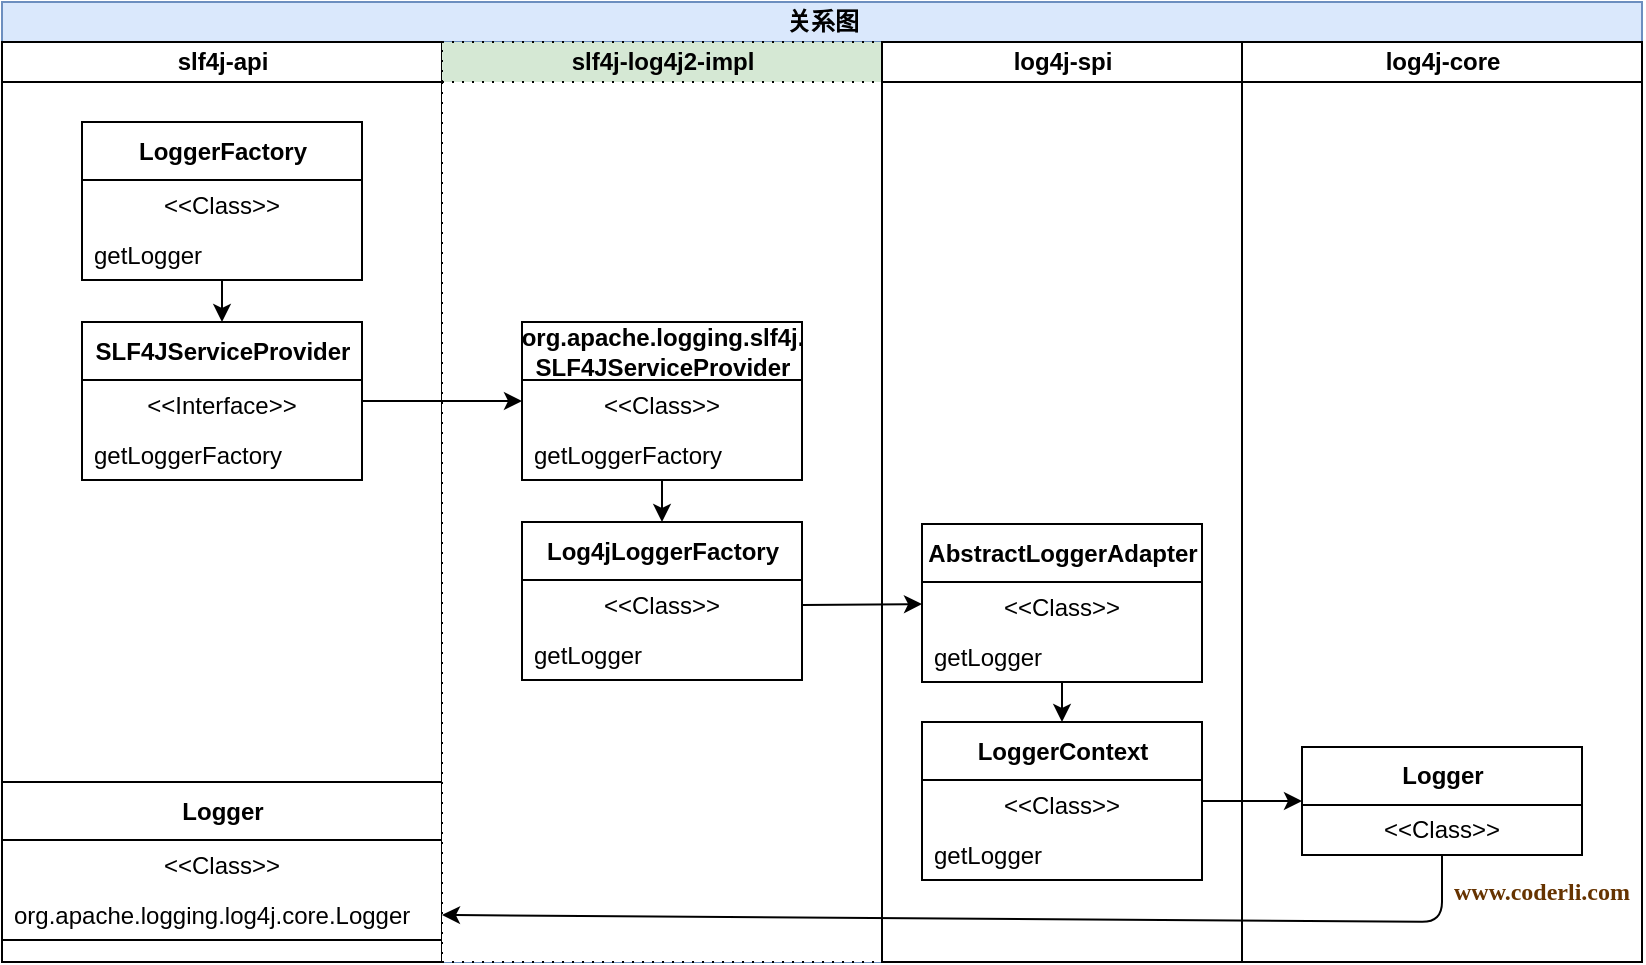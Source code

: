 <mxfile>
    <diagram id="zvHWIH01CZ18jytJxQAs" name="Page-1">
        <mxGraphModel dx="799" dy="415" grid="1" gridSize="10" guides="1" tooltips="1" connect="1" arrows="1" fold="1" page="1" pageScale="1" pageWidth="850" pageHeight="1100" background="#ffffff" math="0" shadow="0">
            <root>
                <mxCell id="0"/>
                <mxCell id="1" parent="0"/>
                <mxCell id="15" value="关系图" style="swimlane;childLayout=stackLayout;resizeParent=1;resizeParentMax=0;startSize=20;html=1;fillColor=#dae8fc;strokeColor=#6c8ebf;" parent="1" vertex="1">
                    <mxGeometry x="15" y="30" width="820.0" height="480" as="geometry"/>
                </mxCell>
                <mxCell id="16" value="slf4j-api" style="swimlane;startSize=20;html=1;" parent="15" vertex="1">
                    <mxGeometry y="20" width="220.0" height="460" as="geometry"/>
                </mxCell>
                <mxCell id="31" value="" style="edgeStyle=none;html=1;" parent="16" source="20" target="28" edge="1">
                    <mxGeometry relative="1" as="geometry"/>
                </mxCell>
                <mxCell id="20" value="LoggerFactory" style="swimlane;fontStyle=1;align=center;verticalAlign=middle;childLayout=stackLayout;horizontal=1;startSize=29;horizontalStack=0;resizeParent=1;resizeParentMax=0;resizeLast=0;collapsible=0;marginBottom=0;html=1;" parent="16" vertex="1">
                    <mxGeometry x="40.0" y="40" width="140" height="79" as="geometry"/>
                </mxCell>
                <mxCell id="21" value="&amp;lt;&amp;lt;Class&amp;gt;&amp;gt;" style="text;html=1;strokeColor=none;fillColor=none;align=center;verticalAlign=middle;spacingLeft=4;spacingRight=4;overflow=hidden;rotatable=0;points=[[0,0.5],[1,0.5]];portConstraint=eastwest;" parent="20" vertex="1">
                    <mxGeometry y="29" width="140" height="25" as="geometry"/>
                </mxCell>
                <mxCell id="22" value="getLogger" style="text;html=1;strokeColor=none;fillColor=none;align=left;verticalAlign=middle;spacingLeft=4;spacingRight=4;overflow=hidden;rotatable=0;points=[[0,0.5],[1,0.5]];portConstraint=eastwest;" parent="20" vertex="1">
                    <mxGeometry y="54" width="140" height="25" as="geometry"/>
                </mxCell>
                <mxCell id="28" value="SLF4JServiceProvider" style="swimlane;fontStyle=1;align=center;verticalAlign=middle;childLayout=stackLayout;horizontal=1;startSize=29;horizontalStack=0;resizeParent=1;resizeParentMax=0;resizeLast=0;collapsible=0;marginBottom=0;html=1;fillColor=rgb(255, 255, 255);" parent="16" vertex="1">
                    <mxGeometry x="40.0" y="140" width="140" height="79" as="geometry"/>
                </mxCell>
                <mxCell id="29" value="&amp;lt;&amp;lt;Interface&amp;gt;&amp;gt;" style="text;html=1;strokeColor=none;fillColor=none;align=center;verticalAlign=middle;spacingLeft=4;spacingRight=4;overflow=hidden;rotatable=0;points=[[0,0.5],[1,0.5]];portConstraint=eastwest;" parent="28" vertex="1">
                    <mxGeometry y="29" width="140" height="25" as="geometry"/>
                </mxCell>
                <mxCell id="30" value="getLoggerFactory" style="text;html=1;strokeColor=none;fillColor=none;align=left;verticalAlign=middle;spacingLeft=4;spacingRight=4;overflow=hidden;rotatable=0;points=[[0,0.5],[1,0.5]];portConstraint=eastwest;" parent="28" vertex="1">
                    <mxGeometry y="54" width="140" height="25" as="geometry"/>
                </mxCell>
                <mxCell id="66" value="Logger" style="swimlane;fontStyle=1;align=center;verticalAlign=middle;childLayout=stackLayout;horizontal=1;startSize=29;horizontalStack=0;resizeParent=1;resizeParentMax=0;resizeLast=0;collapsible=0;marginBottom=0;html=1;fillColor=rgb(255, 255, 255);" parent="16" vertex="1">
                    <mxGeometry x="-4.547e-13" y="370" width="220" height="79" as="geometry"/>
                </mxCell>
                <mxCell id="67" value="&amp;lt;&amp;lt;Class&amp;gt;&amp;gt;" style="text;html=1;strokeColor=none;fillColor=none;align=center;verticalAlign=middle;spacingLeft=4;spacingRight=4;overflow=hidden;rotatable=0;points=[[0,0.5],[1,0.5]];portConstraint=eastwest;" parent="66" vertex="1">
                    <mxGeometry y="29" width="220" height="25" as="geometry"/>
                </mxCell>
                <mxCell id="68" value="org.apache.logging.log4j.core.Logger" style="text;html=1;strokeColor=none;fillColor=none;align=left;verticalAlign=middle;spacingLeft=4;spacingRight=4;overflow=hidden;rotatable=0;points=[[0,0.5],[1,0.5]];portConstraint=eastwest;" parent="66" vertex="1">
                    <mxGeometry y="54" width="220" height="25" as="geometry"/>
                </mxCell>
                <mxCell id="17" value="slf4j-log4j2-impl" style="swimlane;startSize=20;html=1;fillColor=#d5e8d4;strokeColor=default;swimlaneFillColor=default;dashed=1;dashPattern=1 4;glass=0;shadow=0;rounded=0;labelBackgroundColor=none;fillStyle=auto;gradientColor=none;" parent="15" vertex="1">
                    <mxGeometry x="220.0" y="20" width="220" height="460" as="geometry"/>
                </mxCell>
                <mxCell id="46" value="" style="edgeStyle=none;html=1;" parent="17" source="32" target="43" edge="1">
                    <mxGeometry relative="1" as="geometry"/>
                </mxCell>
                <mxCell id="32" value="org.apache.logging.slf4j.&lt;br&gt;SLF4JServiceProvider" style="swimlane;fontStyle=1;align=center;verticalAlign=middle;childLayout=stackLayout;horizontal=1;startSize=29;horizontalStack=0;resizeParent=1;resizeParentMax=0;resizeLast=0;collapsible=0;marginBottom=0;html=1;fillColor=rgb(255, 255, 255);" parent="17" vertex="1">
                    <mxGeometry x="40" y="140" width="140" height="79" as="geometry"/>
                </mxCell>
                <mxCell id="33" value="&amp;lt;&amp;lt;Class&amp;gt;&amp;gt;" style="text;html=1;strokeColor=none;fillColor=none;align=center;verticalAlign=middle;spacingLeft=4;spacingRight=4;overflow=hidden;rotatable=0;points=[[0,0.5],[1,0.5]];portConstraint=eastwest;" parent="32" vertex="1">
                    <mxGeometry y="29" width="140" height="25" as="geometry"/>
                </mxCell>
                <mxCell id="34" value="getLoggerFactory" style="text;html=1;strokeColor=none;fillColor=none;align=left;verticalAlign=middle;spacingLeft=4;spacingRight=4;overflow=hidden;rotatable=0;points=[[0,0.5],[1,0.5]];portConstraint=eastwest;" parent="32" vertex="1">
                    <mxGeometry y="54" width="140" height="25" as="geometry"/>
                </mxCell>
                <mxCell id="43" value="Log4jLoggerFactory" style="swimlane;fontStyle=1;align=center;verticalAlign=middle;childLayout=stackLayout;horizontal=1;startSize=29;horizontalStack=0;resizeParent=1;resizeParentMax=0;resizeLast=0;collapsible=0;marginBottom=0;html=1;fillColor=rgb(255, 255, 255);" parent="17" vertex="1">
                    <mxGeometry x="40" y="240" width="140" height="79" as="geometry"/>
                </mxCell>
                <mxCell id="44" value="&amp;lt;&amp;lt;Class&amp;gt;&amp;gt;" style="text;html=1;strokeColor=none;fillColor=none;align=center;verticalAlign=middle;spacingLeft=4;spacingRight=4;overflow=hidden;rotatable=0;points=[[0,0.5],[1,0.5]];portConstraint=eastwest;" parent="43" vertex="1">
                    <mxGeometry y="29" width="140" height="25" as="geometry"/>
                </mxCell>
                <mxCell id="45" value="getLogger" style="text;html=1;strokeColor=none;fillColor=none;align=left;verticalAlign=middle;spacingLeft=4;spacingRight=4;overflow=hidden;rotatable=0;points=[[0,0.5],[1,0.5]];portConstraint=eastwest;" parent="43" vertex="1">
                    <mxGeometry y="54" width="140" height="25" as="geometry"/>
                </mxCell>
                <mxCell id="35" value="" style="edgeStyle=none;html=1;" parent="15" source="28" target="32" edge="1">
                    <mxGeometry relative="1" as="geometry"/>
                </mxCell>
                <mxCell id="54" value="" style="edgeStyle=none;html=1;exitX=1;exitY=0.5;exitDx=0;exitDy=0;" parent="15" source="44" target="51" edge="1">
                    <mxGeometry relative="1" as="geometry">
                        <mxPoint x="320.0" y="576.5" as="sourcePoint"/>
                    </mxGeometry>
                </mxCell>
                <mxCell id="62" value="" style="edgeStyle=none;html=1;" parent="15" source="55" target="59" edge="1">
                    <mxGeometry relative="1" as="geometry"/>
                </mxCell>
                <mxCell id="65" value="" style="edgeStyle=none;html=1;entryX=1;entryY=0.5;entryDx=0;entryDy=0;" parent="15" source="60" target="68" edge="1">
                    <mxGeometry relative="1" as="geometry">
                        <mxPoint x="130" y="670" as="targetPoint"/>
                        <Array as="points">
                            <mxPoint x="720" y="460"/>
                        </Array>
                    </mxGeometry>
                </mxCell>
                <mxCell id="18" value="log4j-spi" style="swimlane;startSize=20;html=1;" parent="15" vertex="1">
                    <mxGeometry x="440.0" y="20" width="180" height="460" as="geometry"/>
                </mxCell>
                <mxCell id="58" value="" style="edgeStyle=none;html=1;" parent="18" source="51" target="55" edge="1">
                    <mxGeometry relative="1" as="geometry"/>
                </mxCell>
                <mxCell id="51" value="AbstractLoggerAdapter" style="swimlane;fontStyle=1;align=center;verticalAlign=middle;childLayout=stackLayout;horizontal=1;startSize=29;horizontalStack=0;resizeParent=1;resizeParentMax=0;resizeLast=0;collapsible=0;marginBottom=0;html=1;fillColor=rgb(255, 255, 255);" parent="18" vertex="1">
                    <mxGeometry x="20" y="241" width="140" height="79" as="geometry"/>
                </mxCell>
                <mxCell id="52" value="&amp;lt;&amp;lt;Class&amp;gt;&amp;gt;" style="text;html=1;strokeColor=none;fillColor=none;align=center;verticalAlign=middle;spacingLeft=4;spacingRight=4;overflow=hidden;rotatable=0;points=[[0,0.5],[1,0.5]];portConstraint=eastwest;" parent="51" vertex="1">
                    <mxGeometry y="29" width="140" height="25" as="geometry"/>
                </mxCell>
                <mxCell id="53" value="getLogger" style="text;html=1;strokeColor=none;fillColor=none;align=left;verticalAlign=middle;spacingLeft=4;spacingRight=4;overflow=hidden;rotatable=0;points=[[0,0.5],[1,0.5]];portConstraint=eastwest;" parent="51" vertex="1">
                    <mxGeometry y="54" width="140" height="25" as="geometry"/>
                </mxCell>
                <mxCell id="55" value="LoggerContext" style="swimlane;fontStyle=1;align=center;verticalAlign=middle;childLayout=stackLayout;horizontal=1;startSize=29;horizontalStack=0;resizeParent=1;resizeParentMax=0;resizeLast=0;collapsible=0;marginBottom=0;html=1;fillColor=rgb(255, 255, 255);" parent="18" vertex="1">
                    <mxGeometry x="20" y="340" width="140" height="79" as="geometry"/>
                </mxCell>
                <mxCell id="56" value="&amp;lt;&amp;lt;Class&amp;gt;&amp;gt;" style="text;html=1;strokeColor=none;fillColor=none;align=center;verticalAlign=middle;spacingLeft=4;spacingRight=4;overflow=hidden;rotatable=0;points=[[0,0.5],[1,0.5]];portConstraint=eastwest;" parent="55" vertex="1">
                    <mxGeometry y="29" width="140" height="25" as="geometry"/>
                </mxCell>
                <mxCell id="57" value="getLogger" style="text;html=1;strokeColor=none;fillColor=none;align=left;verticalAlign=middle;spacingLeft=4;spacingRight=4;overflow=hidden;rotatable=0;points=[[0,0.5],[1,0.5]];portConstraint=eastwest;" parent="55" vertex="1">
                    <mxGeometry y="54" width="140" height="25" as="geometry"/>
                </mxCell>
                <mxCell id="19" value="log4j-core" style="swimlane;startSize=20;html=1;" parent="15" vertex="1">
                    <mxGeometry x="620.0" y="20" width="200" height="460" as="geometry"/>
                </mxCell>
                <mxCell id="59" value="Logger" style="swimlane;fontStyle=1;align=center;verticalAlign=middle;childLayout=stackLayout;horizontal=1;startSize=29;horizontalStack=0;resizeParent=1;resizeParentMax=0;resizeLast=0;collapsible=0;marginBottom=0;html=1;fillColor=rgb(255, 255, 255);" parent="19" vertex="1">
                    <mxGeometry x="30" y="352.5" width="140" height="54" as="geometry"/>
                </mxCell>
                <mxCell id="60" value="&amp;lt;&amp;lt;Class&amp;gt;&amp;gt;" style="text;html=1;strokeColor=none;fillColor=none;align=center;verticalAlign=middle;spacingLeft=4;spacingRight=4;overflow=hidden;rotatable=0;points=[[0,0.5],[1,0.5]];portConstraint=eastwest;" parent="59" vertex="1">
                    <mxGeometry y="29" width="140" height="25" as="geometry"/>
                </mxCell>
                <mxCell id="72" value="&lt;font color=&quot;#663300&quot; face=&quot;Times New Roman&quot;&gt;&lt;b&gt;www.coderli.com&lt;/b&gt;&lt;/font&gt;" style="text;strokeColor=none;align=center;fillColor=none;html=1;verticalAlign=middle;whiteSpace=wrap;rounded=0;" vertex="1" parent="19">
                    <mxGeometry x="120.0" y="410" width="60" height="30" as="geometry"/>
                </mxCell>
            </root>
        </mxGraphModel>
    </diagram>
</mxfile>